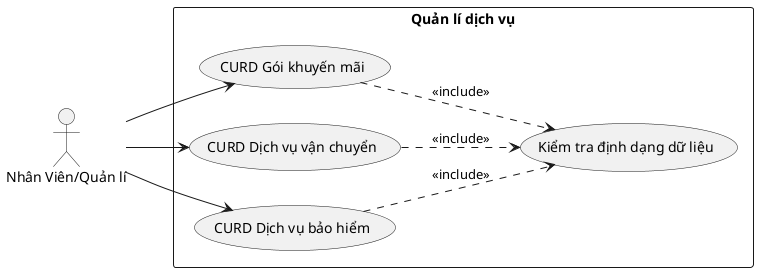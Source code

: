 @startuml
left to right direction
actor "Nhân Viên/Quản lí" as employee
rectangle "Quản lí dịch vụ" {
  usecase "CURD Gói khuyến mãi" as curdAd
  usecase "CURD Dịch vụ vận chuyển" as curdDelivery
  usecase "CURD Dịch vụ bảo hiểm" as curdInsurance

  curdAd ..> (Kiểm tra định dạng dữ liệu) : <<include>>
  curdDelivery ..> (Kiểm tra định dạng dữ liệu) : <<include>>
  curdInsurance ..> (Kiểm tra định dạng dữ liệu) : <<include>>
}

employee --> curdAd
employee --> curdDelivery
employee --> curdInsurance

@endumlQuản 